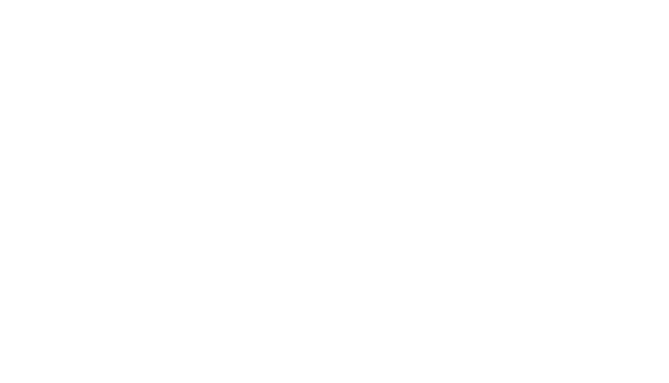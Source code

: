 digraph finite_state_machine {
  bgcolor = "transparent";
  rankdir = LR;
  ratio = 0.5625; // 16:9.

  // Invisible node from which to draw start transition to start state.
  node [style = invis]; -1;

  // Accept states.
  node [color = "white", fontcolor = "white", style = "", shape = doublecircle]; 1;
  node [color = "white", fontcolor = "white", style = "", shape = doublecircle]; 2;

  // Catch-all (default) for remaining state.
  node [color = "white", fontcolor = "white", style = "", shape = circle, xlabel = ""];

  -1 -> 0 [color = "white", fontcolor = "white"];
  0 -> 1 [color = "white", fontcolor = "white", label = "\\n"];
  0 -> 2 [color = "white", fontcolor = "white", label = "\\r"];
  2 -> 1 [color = "white", fontcolor = "white", label = "\\n"];
}